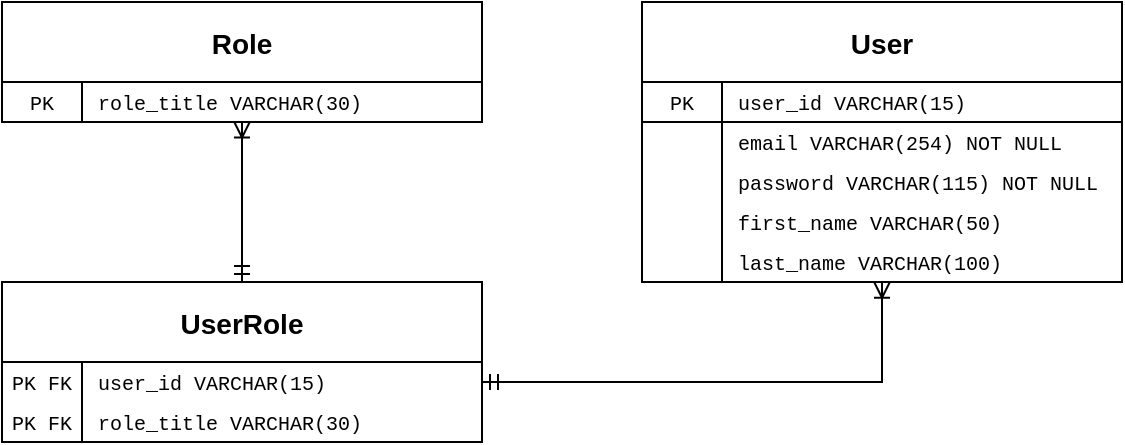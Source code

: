 <mxfile version="24.7.17">
  <diagram id="R2lEEEUBdFMjLlhIrx00" name="UML">
    <mxGraphModel dx="634" dy="947" grid="1" gridSize="10" guides="1" tooltips="1" connect="1" arrows="1" fold="1" page="1" pageScale="1" pageWidth="640" pageHeight="300" math="0" shadow="0" extFonts="Permanent Marker^https://fonts.googleapis.com/css?family=Permanent+Marker">
      <root>
        <mxCell id="0" />
        <mxCell id="1" parent="0" />
        <mxCell id="918bhYTfLLuf7zGoPPsO-271" value="Role" style="shape=table;startSize=40;container=1;collapsible=0;childLayout=tableLayout;fixedRows=1;rowLines=0;fontStyle=1;align=center;resizeLast=1;fontSize=14;swimlaneFillColor=none;fontFamily=Helvetica;" parent="1" vertex="1">
          <mxGeometry x="40" y="40" width="240" height="60" as="geometry">
            <mxRectangle x="120" y="120" width="80" height="30" as="alternateBounds" />
          </mxGeometry>
        </mxCell>
        <mxCell id="918bhYTfLLuf7zGoPPsO-272" value="" style="shape=partialRectangle;collapsible=0;dropTarget=0;pointerEvents=0;fillColor=none;points=[[0,0.5],[1,0.5]];portConstraint=eastwest;top=0;left=0;right=0;bottom=1;fontSize=10;fontFamily=Courier New;" parent="918bhYTfLLuf7zGoPPsO-271" vertex="1">
          <mxGeometry y="40" width="240" height="20" as="geometry" />
        </mxCell>
        <mxCell id="918bhYTfLLuf7zGoPPsO-273" value="PK" style="shape=partialRectangle;overflow=hidden;connectable=0;fillColor=none;top=0;left=0;bottom=0;right=0;fontStyle=0;fontSize=10;fontFamily=Courier New;" parent="918bhYTfLLuf7zGoPPsO-272" vertex="1">
          <mxGeometry width="40" height="20" as="geometry">
            <mxRectangle width="40" height="20" as="alternateBounds" />
          </mxGeometry>
        </mxCell>
        <mxCell id="918bhYTfLLuf7zGoPPsO-274" value="role_title VARCHAR(30)" style="shape=partialRectangle;overflow=hidden;connectable=0;fillColor=none;top=0;left=0;bottom=0;right=0;align=left;spacingLeft=6;fontStyle=0;fontSize=10;fontFamily=Courier New;" parent="918bhYTfLLuf7zGoPPsO-272" vertex="1">
          <mxGeometry x="40" width="200" height="20" as="geometry">
            <mxRectangle width="200" height="20" as="alternateBounds" />
          </mxGeometry>
        </mxCell>
        <mxCell id="PI8v7SkOeowznwJ9N4Px-1" value="User" style="shape=table;startSize=40;container=1;collapsible=0;childLayout=tableLayout;fixedRows=1;rowLines=0;fontStyle=1;align=center;resizeLast=1;fontSize=14;swimlaneFillColor=none;fontFamily=Helvetica;" parent="1" vertex="1">
          <mxGeometry x="360" y="40" width="240" height="140" as="geometry">
            <mxRectangle x="120" y="120" width="80" height="30" as="alternateBounds" />
          </mxGeometry>
        </mxCell>
        <mxCell id="PI8v7SkOeowznwJ9N4Px-2" value="" style="shape=partialRectangle;collapsible=0;dropTarget=0;pointerEvents=0;fillColor=none;points=[[0,0.5],[1,0.5]];portConstraint=eastwest;top=0;left=0;right=0;bottom=1;fontSize=10;fontFamily=Courier New;" parent="PI8v7SkOeowznwJ9N4Px-1" vertex="1">
          <mxGeometry y="40" width="240" height="20" as="geometry" />
        </mxCell>
        <mxCell id="PI8v7SkOeowznwJ9N4Px-3" value="PK" style="shape=partialRectangle;overflow=hidden;connectable=0;fillColor=none;top=0;left=0;bottom=0;right=0;fontStyle=0;fontSize=10;fontFamily=Courier New;" parent="PI8v7SkOeowznwJ9N4Px-2" vertex="1">
          <mxGeometry width="40" height="20" as="geometry">
            <mxRectangle width="40" height="20" as="alternateBounds" />
          </mxGeometry>
        </mxCell>
        <mxCell id="PI8v7SkOeowznwJ9N4Px-4" value="user_id VARCHAR(15)" style="shape=partialRectangle;overflow=hidden;connectable=0;fillColor=none;top=0;left=0;bottom=0;right=0;align=left;spacingLeft=6;fontStyle=0;fontSize=10;fontFamily=Courier New;" parent="PI8v7SkOeowznwJ9N4Px-2" vertex="1">
          <mxGeometry x="40" width="200" height="20" as="geometry">
            <mxRectangle width="200" height="20" as="alternateBounds" />
          </mxGeometry>
        </mxCell>
        <mxCell id="PI8v7SkOeowznwJ9N4Px-5" value="" style="shape=partialRectangle;collapsible=0;dropTarget=0;pointerEvents=0;fillColor=none;points=[[0,0.5],[1,0.5]];portConstraint=eastwest;top=0;left=0;right=0;bottom=0;fontSize=10;fontFamily=Courier New;" parent="PI8v7SkOeowznwJ9N4Px-1" vertex="1">
          <mxGeometry y="60" width="240" height="20" as="geometry" />
        </mxCell>
        <mxCell id="PI8v7SkOeowznwJ9N4Px-6" value="" style="shape=partialRectangle;overflow=hidden;connectable=0;fillColor=none;top=0;left=0;bottom=0;right=0;fontSize=10;fontFamily=Courier New;" parent="PI8v7SkOeowznwJ9N4Px-5" vertex="1">
          <mxGeometry width="40" height="20" as="geometry">
            <mxRectangle width="40" height="20" as="alternateBounds" />
          </mxGeometry>
        </mxCell>
        <mxCell id="PI8v7SkOeowznwJ9N4Px-7" value="email VARCHAR(254) NOT NULL" style="shape=partialRectangle;overflow=hidden;connectable=0;fillColor=none;top=0;left=0;bottom=0;right=0;align=left;spacingLeft=6;fontSize=10;fontStyle=0;fontFamily=Courier New;" parent="PI8v7SkOeowznwJ9N4Px-5" vertex="1">
          <mxGeometry x="40" width="200" height="20" as="geometry">
            <mxRectangle width="200" height="20" as="alternateBounds" />
          </mxGeometry>
        </mxCell>
        <mxCell id="YIYcVrpJrsvkREEbpxvb-12" value="" style="shape=tableRow;horizontal=0;startSize=0;swimlaneHead=0;swimlaneBody=0;fillColor=none;collapsible=0;dropTarget=0;points=[[0,0.5],[1,0.5]];portConstraint=eastwest;top=0;left=0;right=0;bottom=0;" vertex="1" parent="PI8v7SkOeowznwJ9N4Px-1">
          <mxGeometry y="80" width="240" height="20" as="geometry" />
        </mxCell>
        <mxCell id="YIYcVrpJrsvkREEbpxvb-13" value="" style="shape=partialRectangle;connectable=0;fillColor=none;top=0;left=0;bottom=0;right=0;editable=1;overflow=hidden;" vertex="1" parent="YIYcVrpJrsvkREEbpxvb-12">
          <mxGeometry width="40" height="20" as="geometry">
            <mxRectangle width="40" height="20" as="alternateBounds" />
          </mxGeometry>
        </mxCell>
        <mxCell id="YIYcVrpJrsvkREEbpxvb-14" value="password VARCHAR(115) NOT NULL" style="shape=partialRectangle;connectable=0;fillColor=none;top=0;left=0;bottom=0;right=0;align=left;spacingLeft=6;overflow=hidden;fontSize=10;fontFamily=Courier New;" vertex="1" parent="YIYcVrpJrsvkREEbpxvb-12">
          <mxGeometry x="40" width="200" height="20" as="geometry">
            <mxRectangle width="200" height="20" as="alternateBounds" />
          </mxGeometry>
        </mxCell>
        <mxCell id="YIYcVrpJrsvkREEbpxvb-18" value="" style="shape=tableRow;horizontal=0;startSize=0;swimlaneHead=0;swimlaneBody=0;fillColor=none;collapsible=0;dropTarget=0;points=[[0,0.5],[1,0.5]];portConstraint=eastwest;top=0;left=0;right=0;bottom=0;" vertex="1" parent="PI8v7SkOeowznwJ9N4Px-1">
          <mxGeometry y="100" width="240" height="20" as="geometry" />
        </mxCell>
        <mxCell id="YIYcVrpJrsvkREEbpxvb-19" value="" style="shape=partialRectangle;connectable=0;fillColor=none;top=0;left=0;bottom=0;right=0;editable=1;overflow=hidden;" vertex="1" parent="YIYcVrpJrsvkREEbpxvb-18">
          <mxGeometry width="40" height="20" as="geometry">
            <mxRectangle width="40" height="20" as="alternateBounds" />
          </mxGeometry>
        </mxCell>
        <mxCell id="YIYcVrpJrsvkREEbpxvb-20" value="first_name VARCHAR(50)" style="shape=partialRectangle;connectable=0;fillColor=none;top=0;left=0;bottom=0;right=0;align=left;spacingLeft=6;overflow=hidden;fontSize=10;fontFamily=Courier New;" vertex="1" parent="YIYcVrpJrsvkREEbpxvb-18">
          <mxGeometry x="40" width="200" height="20" as="geometry">
            <mxRectangle width="200" height="20" as="alternateBounds" />
          </mxGeometry>
        </mxCell>
        <mxCell id="YIYcVrpJrsvkREEbpxvb-5" value="" style="shape=tableRow;horizontal=0;startSize=0;swimlaneHead=0;swimlaneBody=0;fillColor=none;collapsible=0;dropTarget=0;points=[[0,0.5],[1,0.5]];portConstraint=eastwest;top=0;left=0;right=0;bottom=0;" vertex="1" parent="PI8v7SkOeowznwJ9N4Px-1">
          <mxGeometry y="120" width="240" height="20" as="geometry" />
        </mxCell>
        <mxCell id="YIYcVrpJrsvkREEbpxvb-6" value="" style="shape=partialRectangle;connectable=0;fillColor=none;top=0;left=0;bottom=0;right=0;editable=1;overflow=hidden;" vertex="1" parent="YIYcVrpJrsvkREEbpxvb-5">
          <mxGeometry width="40" height="20" as="geometry">
            <mxRectangle width="40" height="20" as="alternateBounds" />
          </mxGeometry>
        </mxCell>
        <mxCell id="YIYcVrpJrsvkREEbpxvb-7" value="last_name VARCHAR(100)" style="shape=partialRectangle;connectable=0;fillColor=none;top=0;left=0;bottom=0;right=0;align=left;spacingLeft=6;overflow=hidden;fontSize=10;fontFamily=Courier New;" vertex="1" parent="YIYcVrpJrsvkREEbpxvb-5">
          <mxGeometry x="40" width="200" height="20" as="geometry">
            <mxRectangle width="200" height="20" as="alternateBounds" />
          </mxGeometry>
        </mxCell>
        <mxCell id="PI8v7SkOeowznwJ9N4Px-30" value="UserRole" style="shape=table;startSize=40;container=1;collapsible=0;childLayout=tableLayout;fixedRows=1;rowLines=0;fontStyle=1;align=center;resizeLast=1;fontSize=14;swimlaneFillColor=none;fontFamily=Helvetica;" parent="1" vertex="1">
          <mxGeometry x="40" y="180" width="240" height="80" as="geometry">
            <mxRectangle x="120" y="120" width="80" height="30" as="alternateBounds" />
          </mxGeometry>
        </mxCell>
        <mxCell id="PI8v7SkOeowznwJ9N4Px-31" value="" style="shape=tableRow;horizontal=0;startSize=0;swimlaneHead=0;swimlaneBody=0;fillColor=none;collapsible=0;dropTarget=0;points=[[0,0.5],[1,0.5]];portConstraint=eastwest;top=0;left=0;right=0;bottom=0;" parent="PI8v7SkOeowznwJ9N4Px-30" vertex="1">
          <mxGeometry y="40" width="240" height="20" as="geometry" />
        </mxCell>
        <mxCell id="PI8v7SkOeowznwJ9N4Px-32" value="PK FK" style="shape=partialRectangle;connectable=0;fillColor=none;top=0;left=0;bottom=0;right=0;editable=1;overflow=hidden;fontSize=10;fontFamily=Courier New;" parent="PI8v7SkOeowznwJ9N4Px-31" vertex="1">
          <mxGeometry width="40" height="20" as="geometry">
            <mxRectangle width="40" height="20" as="alternateBounds" />
          </mxGeometry>
        </mxCell>
        <mxCell id="PI8v7SkOeowznwJ9N4Px-33" value="user_id VARCHAR(15)" style="shape=partialRectangle;connectable=0;fillColor=none;top=0;left=0;bottom=0;right=0;align=left;spacingLeft=6;overflow=hidden;fontSize=10;fontFamily=Courier New;" parent="PI8v7SkOeowznwJ9N4Px-31" vertex="1">
          <mxGeometry x="40" width="200" height="20" as="geometry">
            <mxRectangle width="200" height="20" as="alternateBounds" />
          </mxGeometry>
        </mxCell>
        <mxCell id="PI8v7SkOeowznwJ9N4Px-34" value="" style="shape=partialRectangle;collapsible=0;dropTarget=0;pointerEvents=0;fillColor=none;points=[[0,0.5],[1,0.5]];portConstraint=eastwest;top=0;left=0;right=0;bottom=1;fontSize=10;fontFamily=Courier New;" parent="PI8v7SkOeowznwJ9N4Px-30" vertex="1">
          <mxGeometry y="60" width="240" height="20" as="geometry" />
        </mxCell>
        <mxCell id="PI8v7SkOeowznwJ9N4Px-35" value="PK FK" style="shape=partialRectangle;overflow=hidden;connectable=0;fillColor=none;top=0;left=0;bottom=0;right=0;fontStyle=0;fontSize=10;fontFamily=Courier New;" parent="PI8v7SkOeowznwJ9N4Px-34" vertex="1">
          <mxGeometry width="40" height="20" as="geometry">
            <mxRectangle width="40" height="20" as="alternateBounds" />
          </mxGeometry>
        </mxCell>
        <mxCell id="PI8v7SkOeowznwJ9N4Px-36" value="role_title VARCHAR(30)" style="shape=partialRectangle;overflow=hidden;connectable=0;fillColor=none;top=0;left=0;bottom=0;right=0;align=left;spacingLeft=6;fontStyle=0;fontSize=10;fontFamily=Courier New;" parent="PI8v7SkOeowznwJ9N4Px-34" vertex="1">
          <mxGeometry x="40" width="200" height="20" as="geometry">
            <mxRectangle width="200" height="20" as="alternateBounds" />
          </mxGeometry>
        </mxCell>
        <mxCell id="PI8v7SkOeowznwJ9N4Px-37" value="" style="edgeStyle=orthogonalEdgeStyle;fontSize=12;html=1;endArrow=ERoneToMany;startArrow=ERmandOne;rounded=0;exitX=1;exitY=0.5;exitDx=0;exitDy=0;entryX=0.5;entryY=0.995;entryDx=0;entryDy=0;entryPerimeter=0;" parent="1" source="PI8v7SkOeowznwJ9N4Px-31" target="YIYcVrpJrsvkREEbpxvb-5" edge="1">
          <mxGeometry width="100" height="100" relative="1" as="geometry">
            <mxPoint x="750" y="250" as="sourcePoint" />
            <mxPoint x="480" y="190" as="targetPoint" />
            <Array as="points" />
          </mxGeometry>
        </mxCell>
        <mxCell id="PI8v7SkOeowznwJ9N4Px-38" value="" style="edgeStyle=orthogonalEdgeStyle;fontSize=12;html=1;endArrow=ERoneToMany;startArrow=ERmandOne;rounded=0;entryX=0.5;entryY=0.988;entryDx=0;entryDy=0;entryPerimeter=0;exitX=0.5;exitY=0;exitDx=0;exitDy=0;" parent="1" source="PI8v7SkOeowznwJ9N4Px-30" target="918bhYTfLLuf7zGoPPsO-272" edge="1">
          <mxGeometry width="100" height="100" relative="1" as="geometry">
            <mxPoint x="100" y="160" as="sourcePoint" />
            <mxPoint x="159.04" y="120" as="targetPoint" />
            <Array as="points" />
          </mxGeometry>
        </mxCell>
      </root>
    </mxGraphModel>
  </diagram>
</mxfile>
